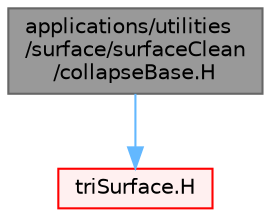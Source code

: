 digraph "applications/utilities/surface/surfaceClean/collapseBase.H"
{
 // LATEX_PDF_SIZE
  bgcolor="transparent";
  edge [fontname=Helvetica,fontsize=10,labelfontname=Helvetica,labelfontsize=10];
  node [fontname=Helvetica,fontsize=10,shape=box,height=0.2,width=0.4];
  Node1 [id="Node000001",label="applications/utilities\l/surface/surfaceClean\l/collapseBase.H",height=0.2,width=0.4,color="gray40", fillcolor="grey60", style="filled", fontcolor="black",tooltip="Routines collapse sliver triangles by splitting the base edge."];
  Node1 -> Node2 [id="edge1_Node000001_Node000002",color="steelblue1",style="solid",tooltip=" "];
  Node2 [id="Node000002",label="triSurface.H",height=0.2,width=0.4,color="red", fillcolor="#FFF0F0", style="filled",URL="$triSurface_8H.html",tooltip=" "];
}
